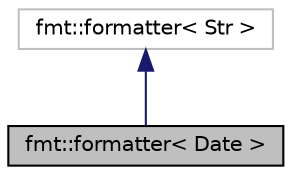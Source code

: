 digraph "fmt::formatter&lt; Date &gt;"
{
 // LATEX_PDF_SIZE
  edge [fontname="Helvetica",fontsize="10",labelfontname="Helvetica",labelfontsize="10"];
  node [fontname="Helvetica",fontsize="10",shape=record];
  Node1 [label="fmt::formatter\< Date \>",height=0.2,width=0.4,color="black", fillcolor="grey75", style="filled", fontcolor="black",tooltip="formatter specialization for gregorian dates"];
  Node2 -> Node1 [dir="back",color="midnightblue",fontsize="10",style="solid",fontname="Helvetica"];
  Node2 [label="fmt::formatter\< Str \>",height=0.2,width=0.4,color="grey75", fillcolor="white", style="filled",tooltip=" "];
}
